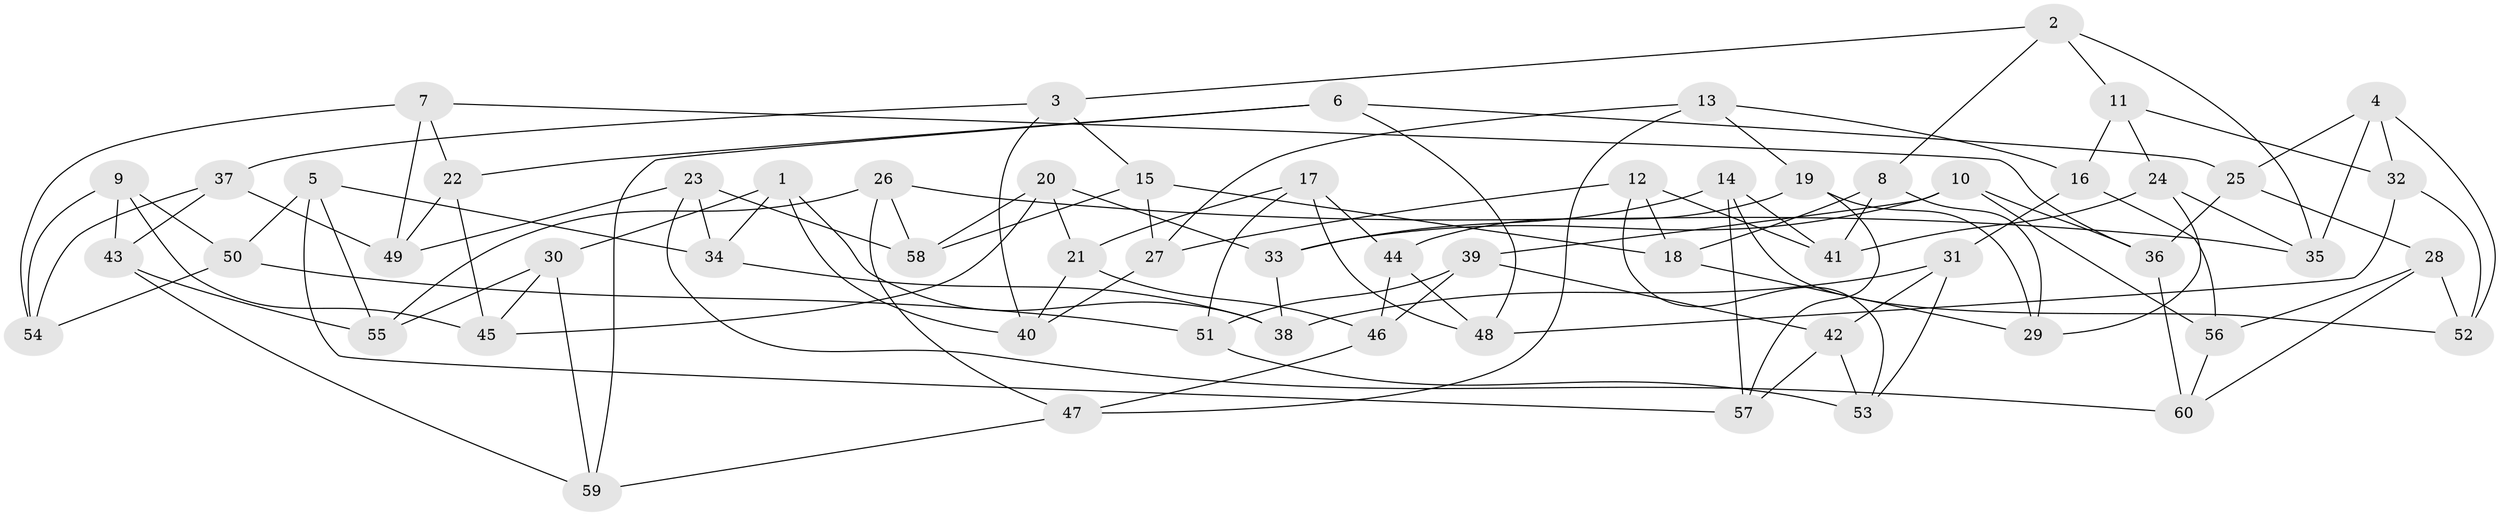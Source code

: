 // Generated by graph-tools (version 1.1) at 2025/58/03/09/25 04:58:48]
// undirected, 60 vertices, 120 edges
graph export_dot {
graph [start="1"]
  node [color=gray90,style=filled];
  1;
  2;
  3;
  4;
  5;
  6;
  7;
  8;
  9;
  10;
  11;
  12;
  13;
  14;
  15;
  16;
  17;
  18;
  19;
  20;
  21;
  22;
  23;
  24;
  25;
  26;
  27;
  28;
  29;
  30;
  31;
  32;
  33;
  34;
  35;
  36;
  37;
  38;
  39;
  40;
  41;
  42;
  43;
  44;
  45;
  46;
  47;
  48;
  49;
  50;
  51;
  52;
  53;
  54;
  55;
  56;
  57;
  58;
  59;
  60;
  1 -- 38;
  1 -- 40;
  1 -- 34;
  1 -- 30;
  2 -- 8;
  2 -- 11;
  2 -- 3;
  2 -- 35;
  3 -- 40;
  3 -- 37;
  3 -- 15;
  4 -- 32;
  4 -- 25;
  4 -- 35;
  4 -- 52;
  5 -- 34;
  5 -- 50;
  5 -- 57;
  5 -- 55;
  6 -- 25;
  6 -- 22;
  6 -- 48;
  6 -- 59;
  7 -- 22;
  7 -- 49;
  7 -- 54;
  7 -- 36;
  8 -- 41;
  8 -- 18;
  8 -- 29;
  9 -- 45;
  9 -- 50;
  9 -- 43;
  9 -- 54;
  10 -- 33;
  10 -- 39;
  10 -- 56;
  10 -- 36;
  11 -- 32;
  11 -- 16;
  11 -- 24;
  12 -- 27;
  12 -- 18;
  12 -- 41;
  12 -- 53;
  13 -- 16;
  13 -- 19;
  13 -- 47;
  13 -- 27;
  14 -- 52;
  14 -- 41;
  14 -- 33;
  14 -- 57;
  15 -- 27;
  15 -- 18;
  15 -- 58;
  16 -- 56;
  16 -- 31;
  17 -- 48;
  17 -- 44;
  17 -- 21;
  17 -- 51;
  18 -- 29;
  19 -- 29;
  19 -- 57;
  19 -- 44;
  20 -- 45;
  20 -- 21;
  20 -- 58;
  20 -- 33;
  21 -- 40;
  21 -- 46;
  22 -- 45;
  22 -- 49;
  23 -- 49;
  23 -- 34;
  23 -- 58;
  23 -- 60;
  24 -- 29;
  24 -- 35;
  24 -- 41;
  25 -- 36;
  25 -- 28;
  26 -- 35;
  26 -- 58;
  26 -- 55;
  26 -- 47;
  27 -- 40;
  28 -- 52;
  28 -- 56;
  28 -- 60;
  30 -- 55;
  30 -- 59;
  30 -- 45;
  31 -- 53;
  31 -- 38;
  31 -- 42;
  32 -- 52;
  32 -- 48;
  33 -- 38;
  34 -- 38;
  36 -- 60;
  37 -- 54;
  37 -- 49;
  37 -- 43;
  39 -- 51;
  39 -- 42;
  39 -- 46;
  42 -- 53;
  42 -- 57;
  43 -- 55;
  43 -- 59;
  44 -- 48;
  44 -- 46;
  46 -- 47;
  47 -- 59;
  50 -- 51;
  50 -- 54;
  51 -- 53;
  56 -- 60;
}
